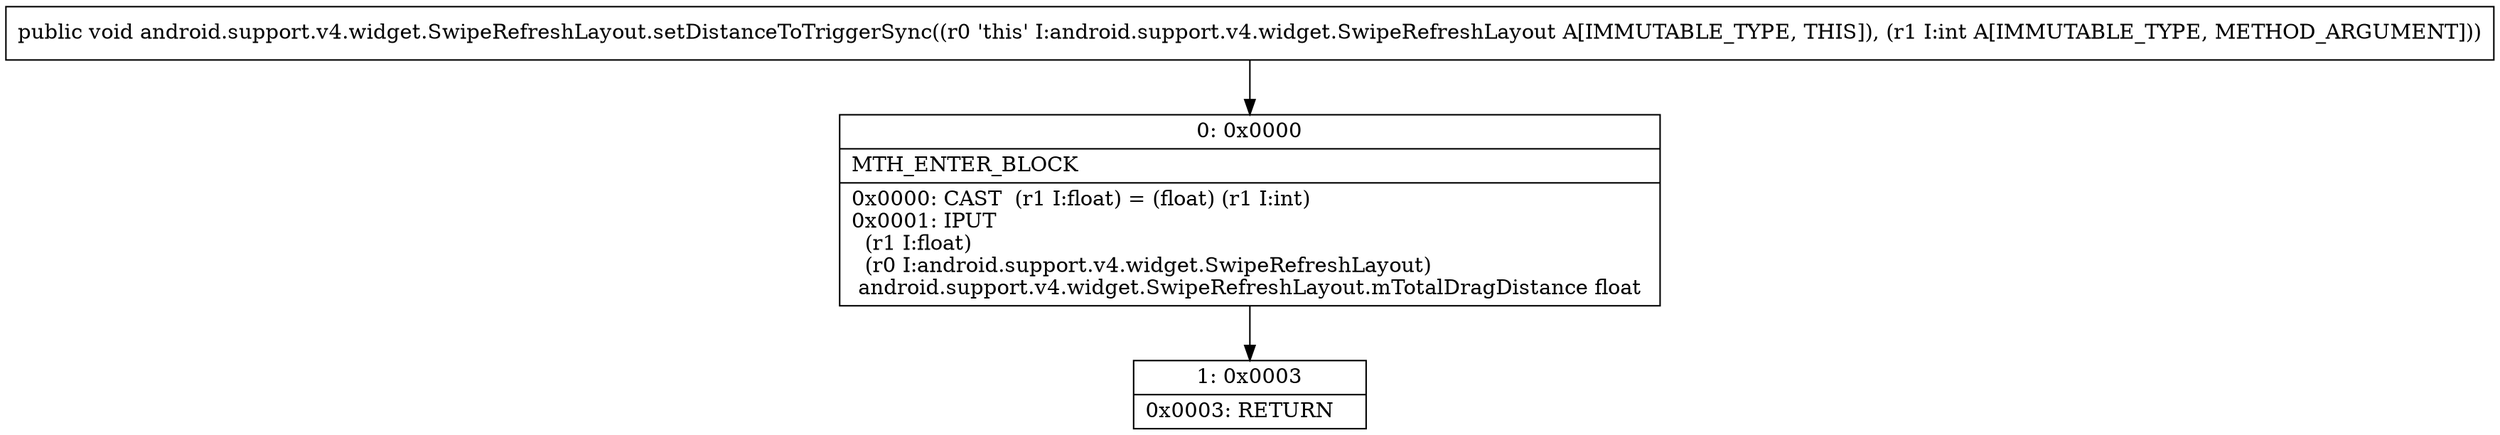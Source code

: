 digraph "CFG forandroid.support.v4.widget.SwipeRefreshLayout.setDistanceToTriggerSync(I)V" {
Node_0 [shape=record,label="{0\:\ 0x0000|MTH_ENTER_BLOCK\l|0x0000: CAST  (r1 I:float) = (float) (r1 I:int) \l0x0001: IPUT  \l  (r1 I:float)\l  (r0 I:android.support.v4.widget.SwipeRefreshLayout)\l android.support.v4.widget.SwipeRefreshLayout.mTotalDragDistance float \l}"];
Node_1 [shape=record,label="{1\:\ 0x0003|0x0003: RETURN   \l}"];
MethodNode[shape=record,label="{public void android.support.v4.widget.SwipeRefreshLayout.setDistanceToTriggerSync((r0 'this' I:android.support.v4.widget.SwipeRefreshLayout A[IMMUTABLE_TYPE, THIS]), (r1 I:int A[IMMUTABLE_TYPE, METHOD_ARGUMENT])) }"];
MethodNode -> Node_0;
Node_0 -> Node_1;
}

